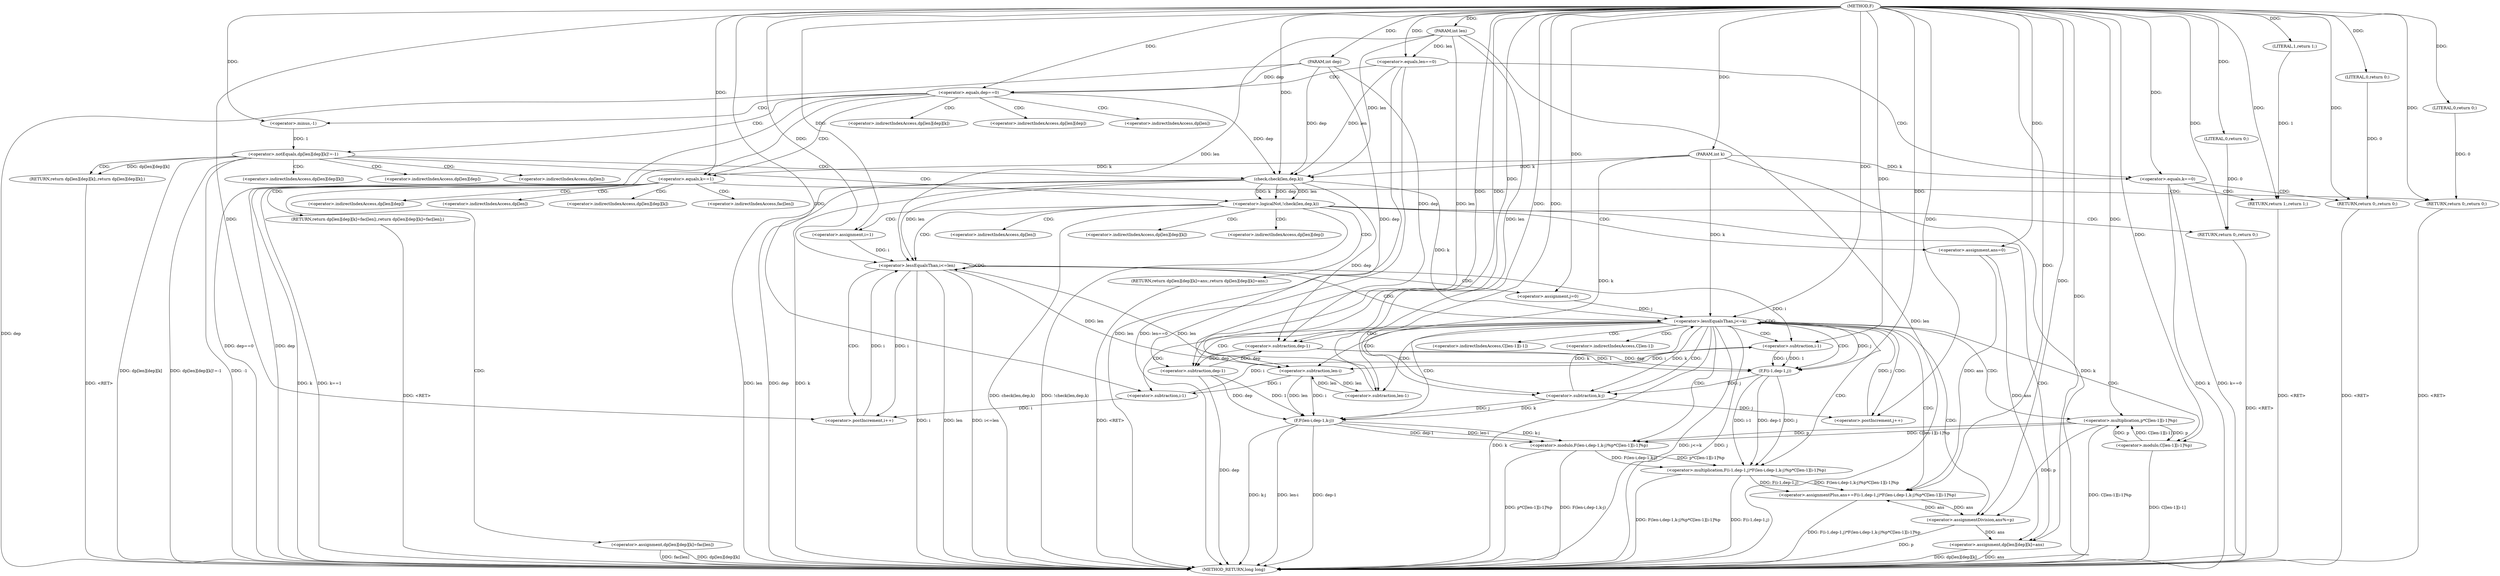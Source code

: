 digraph "F" {  
"1000137" [label = "(METHOD,F)" ]
"1000282" [label = "(METHOD_RETURN,long long)" ]
"1000138" [label = "(PARAM,int len)" ]
"1000139" [label = "(PARAM,int dep)" ]
"1000140" [label = "(PARAM,int k)" ]
"1000209" [label = "(<operator>.assignment,ans=0)" ]
"1000272" [label = "(RETURN,return dp[len][dep][k]=ans;,return dp[len][dep][k]=ans;)" ]
"1000143" [label = "(<operator>.equals,len==0)" ]
"1000157" [label = "(<operator>.equals,dep==0)" ]
"1000181" [label = "(<operator>.notEquals,dp[len][dep][k]!=-1)" ]
"1000201" [label = "(<operator>.logicalNot,!check(len,dep,k))" ]
"1000206" [label = "(RETURN,return 0;,return 0;)" ]
"1000214" [label = "(<operator>.assignment,i=1)" ]
"1000217" [label = "(<operator>.lessEqualsThan,i<=len)" ]
"1000220" [label = "(<operator>.postIncrement,i++)" ]
"1000273" [label = "(<operator>.assignment,dp[len][dep][k]=ans)" ]
"1000192" [label = "(RETURN,return dp[len][dep][k];,return dp[len][dep][k];)" ]
"1000207" [label = "(LITERAL,0,return 0;)" ]
"1000148" [label = "(<operator>.equals,k==0)" ]
"1000151" [label = "(RETURN,return 1;,return 1;)" ]
"1000162" [label = "(<operator>.equals,k==1)" ]
"1000165" [label = "(RETURN,return dp[len][dep][k]=fac[len];,return dp[len][dep][k]=fac[len];)" ]
"1000189" [label = "(<operator>.minus,-1)" ]
"1000202" [label = "(check,check(len,dep,k))" ]
"1000225" [label = "(<operator>.assignment,j=0)" ]
"1000228" [label = "(<operator>.lessEqualsThan,j<=k)" ]
"1000231" [label = "(<operator>.postIncrement,j++)" ]
"1000152" [label = "(LITERAL,1,return 1;)" ]
"1000154" [label = "(RETURN,return 0;,return 0;)" ]
"1000166" [label = "(<operator>.assignment,dp[len][dep][k]=fac[len])" ]
"1000178" [label = "(RETURN,return 0;,return 0;)" ]
"1000234" [label = "(<operator>.assignmentPlus,ans+=F(i-1,dep-1,j)*F(len-i,dep-1,k-j)%p*C[len-1][i-1]%p)" ]
"1000269" [label = "(<operator>.assignmentDivision,ans%=p)" ]
"1000155" [label = "(LITERAL,0,return 0;)" ]
"1000179" [label = "(LITERAL,0,return 0;)" ]
"1000236" [label = "(<operator>.multiplication,F(i-1,dep-1,j)*F(len-i,dep-1,k-j)%p*C[len-1][i-1]%p)" ]
"1000237" [label = "(F,F(i-1,dep-1,j))" ]
"1000245" [label = "(<operator>.modulo,F(len-i,dep-1,k-j)%p*C[len-1][i-1]%p)" ]
"1000238" [label = "(<operator>.subtraction,i-1)" ]
"1000241" [label = "(<operator>.subtraction,dep-1)" ]
"1000246" [label = "(F,F(len-i,dep-1,k-j))" ]
"1000256" [label = "(<operator>.multiplication,p*C[len-1][i-1]%p)" ]
"1000247" [label = "(<operator>.subtraction,len-i)" ]
"1000250" [label = "(<operator>.subtraction,dep-1)" ]
"1000253" [label = "(<operator>.subtraction,k-j)" ]
"1000258" [label = "(<operator>.modulo,C[len-1][i-1]%p)" ]
"1000265" [label = "(<operator>.subtraction,i-1)" ]
"1000262" [label = "(<operator>.subtraction,len-1)" ]
"1000182" [label = "(<operator>.indirectIndexAccess,dp[len][dep][k])" ]
"1000274" [label = "(<operator>.indirectIndexAccess,dp[len][dep][k])" ]
"1000183" [label = "(<operator>.indirectIndexAccess,dp[len][dep])" ]
"1000193" [label = "(<operator>.indirectIndexAccess,dp[len][dep][k])" ]
"1000275" [label = "(<operator>.indirectIndexAccess,dp[len][dep])" ]
"1000184" [label = "(<operator>.indirectIndexAccess,dp[len])" ]
"1000194" [label = "(<operator>.indirectIndexAccess,dp[len][dep])" ]
"1000276" [label = "(<operator>.indirectIndexAccess,dp[len])" ]
"1000167" [label = "(<operator>.indirectIndexAccess,dp[len][dep][k])" ]
"1000174" [label = "(<operator>.indirectIndexAccess,fac[len])" ]
"1000195" [label = "(<operator>.indirectIndexAccess,dp[len])" ]
"1000168" [label = "(<operator>.indirectIndexAccess,dp[len][dep])" ]
"1000169" [label = "(<operator>.indirectIndexAccess,dp[len])" ]
"1000259" [label = "(<operator>.indirectIndexAccess,C[len-1][i-1])" ]
"1000260" [label = "(<operator>.indirectIndexAccess,C[len-1])" ]
  "1000165" -> "1000282"  [ label = "DDG: <RET>"] 
  "1000206" -> "1000282"  [ label = "DDG: <RET>"] 
  "1000178" -> "1000282"  [ label = "DDG: <RET>"] 
  "1000138" -> "1000282"  [ label = "DDG: len"] 
  "1000139" -> "1000282"  [ label = "DDG: dep"] 
  "1000140" -> "1000282"  [ label = "DDG: k"] 
  "1000143" -> "1000282"  [ label = "DDG: len"] 
  "1000143" -> "1000282"  [ label = "DDG: len==0"] 
  "1000157" -> "1000282"  [ label = "DDG: dep"] 
  "1000157" -> "1000282"  [ label = "DDG: dep==0"] 
  "1000181" -> "1000282"  [ label = "DDG: dp[len][dep][k]"] 
  "1000181" -> "1000282"  [ label = "DDG: -1"] 
  "1000181" -> "1000282"  [ label = "DDG: dp[len][dep][k]!=-1"] 
  "1000202" -> "1000282"  [ label = "DDG: len"] 
  "1000202" -> "1000282"  [ label = "DDG: dep"] 
  "1000202" -> "1000282"  [ label = "DDG: k"] 
  "1000201" -> "1000282"  [ label = "DDG: check(len,dep,k)"] 
  "1000201" -> "1000282"  [ label = "DDG: !check(len,dep,k)"] 
  "1000217" -> "1000282"  [ label = "DDG: i"] 
  "1000217" -> "1000282"  [ label = "DDG: len"] 
  "1000217" -> "1000282"  [ label = "DDG: i<=len"] 
  "1000273" -> "1000282"  [ label = "DDG: dp[len][dep][k]"] 
  "1000273" -> "1000282"  [ label = "DDG: ans"] 
  "1000228" -> "1000282"  [ label = "DDG: j"] 
  "1000228" -> "1000282"  [ label = "DDG: k"] 
  "1000228" -> "1000282"  [ label = "DDG: j<=k"] 
  "1000236" -> "1000282"  [ label = "DDG: F(i-1,dep-1,j)"] 
  "1000246" -> "1000282"  [ label = "DDG: len-i"] 
  "1000250" -> "1000282"  [ label = "DDG: dep"] 
  "1000246" -> "1000282"  [ label = "DDG: dep-1"] 
  "1000246" -> "1000282"  [ label = "DDG: k-j"] 
  "1000245" -> "1000282"  [ label = "DDG: F(len-i,dep-1,k-j)"] 
  "1000258" -> "1000282"  [ label = "DDG: C[len-1][i-1]"] 
  "1000256" -> "1000282"  [ label = "DDG: C[len-1][i-1]%p"] 
  "1000245" -> "1000282"  [ label = "DDG: p*C[len-1][i-1]%p"] 
  "1000236" -> "1000282"  [ label = "DDG: F(len-i,dep-1,k-j)%p*C[len-1][i-1]%p"] 
  "1000234" -> "1000282"  [ label = "DDG: F(i-1,dep-1,j)*F(len-i,dep-1,k-j)%p*C[len-1][i-1]%p"] 
  "1000269" -> "1000282"  [ label = "DDG: p"] 
  "1000162" -> "1000282"  [ label = "DDG: k"] 
  "1000162" -> "1000282"  [ label = "DDG: k==1"] 
  "1000166" -> "1000282"  [ label = "DDG: dp[len][dep][k]"] 
  "1000166" -> "1000282"  [ label = "DDG: fac[len]"] 
  "1000148" -> "1000282"  [ label = "DDG: k"] 
  "1000148" -> "1000282"  [ label = "DDG: k==0"] 
  "1000151" -> "1000282"  [ label = "DDG: <RET>"] 
  "1000192" -> "1000282"  [ label = "DDG: <RET>"] 
  "1000272" -> "1000282"  [ label = "DDG: <RET>"] 
  "1000154" -> "1000282"  [ label = "DDG: <RET>"] 
  "1000137" -> "1000138"  [ label = "DDG: "] 
  "1000137" -> "1000139"  [ label = "DDG: "] 
  "1000137" -> "1000140"  [ label = "DDG: "] 
  "1000137" -> "1000209"  [ label = "DDG: "] 
  "1000207" -> "1000206"  [ label = "DDG: 0"] 
  "1000137" -> "1000206"  [ label = "DDG: "] 
  "1000137" -> "1000214"  [ label = "DDG: "] 
  "1000209" -> "1000273"  [ label = "DDG: ans"] 
  "1000269" -> "1000273"  [ label = "DDG: ans"] 
  "1000137" -> "1000273"  [ label = "DDG: "] 
  "1000138" -> "1000143"  [ label = "DDG: len"] 
  "1000137" -> "1000143"  [ label = "DDG: "] 
  "1000139" -> "1000157"  [ label = "DDG: dep"] 
  "1000137" -> "1000157"  [ label = "DDG: "] 
  "1000189" -> "1000181"  [ label = "DDG: 1"] 
  "1000181" -> "1000192"  [ label = "DDG: dp[len][dep][k]"] 
  "1000202" -> "1000201"  [ label = "DDG: len"] 
  "1000202" -> "1000201"  [ label = "DDG: k"] 
  "1000202" -> "1000201"  [ label = "DDG: dep"] 
  "1000137" -> "1000207"  [ label = "DDG: "] 
  "1000214" -> "1000217"  [ label = "DDG: i"] 
  "1000220" -> "1000217"  [ label = "DDG: i"] 
  "1000137" -> "1000217"  [ label = "DDG: "] 
  "1000202" -> "1000217"  [ label = "DDG: len"] 
  "1000262" -> "1000217"  [ label = "DDG: len"] 
  "1000138" -> "1000217"  [ label = "DDG: len"] 
  "1000217" -> "1000220"  [ label = "DDG: i"] 
  "1000265" -> "1000220"  [ label = "DDG: i"] 
  "1000137" -> "1000220"  [ label = "DDG: "] 
  "1000152" -> "1000151"  [ label = "DDG: 1"] 
  "1000137" -> "1000151"  [ label = "DDG: "] 
  "1000137" -> "1000189"  [ label = "DDG: "] 
  "1000143" -> "1000202"  [ label = "DDG: len"] 
  "1000138" -> "1000202"  [ label = "DDG: len"] 
  "1000137" -> "1000202"  [ label = "DDG: "] 
  "1000140" -> "1000202"  [ label = "DDG: k"] 
  "1000157" -> "1000202"  [ label = "DDG: dep"] 
  "1000139" -> "1000202"  [ label = "DDG: dep"] 
  "1000137" -> "1000225"  [ label = "DDG: "] 
  "1000140" -> "1000148"  [ label = "DDG: k"] 
  "1000137" -> "1000148"  [ label = "DDG: "] 
  "1000137" -> "1000152"  [ label = "DDG: "] 
  "1000155" -> "1000154"  [ label = "DDG: 0"] 
  "1000137" -> "1000154"  [ label = "DDG: "] 
  "1000140" -> "1000162"  [ label = "DDG: k"] 
  "1000137" -> "1000162"  [ label = "DDG: "] 
  "1000179" -> "1000178"  [ label = "DDG: 0"] 
  "1000137" -> "1000178"  [ label = "DDG: "] 
  "1000225" -> "1000228"  [ label = "DDG: j"] 
  "1000231" -> "1000228"  [ label = "DDG: j"] 
  "1000137" -> "1000228"  [ label = "DDG: "] 
  "1000202" -> "1000228"  [ label = "DDG: k"] 
  "1000253" -> "1000228"  [ label = "DDG: k"] 
  "1000140" -> "1000228"  [ label = "DDG: k"] 
  "1000253" -> "1000231"  [ label = "DDG: j"] 
  "1000137" -> "1000231"  [ label = "DDG: "] 
  "1000236" -> "1000234"  [ label = "DDG: F(len-i,dep-1,k-j)%p*C[len-1][i-1]%p"] 
  "1000236" -> "1000234"  [ label = "DDG: F(i-1,dep-1,j)"] 
  "1000256" -> "1000269"  [ label = "DDG: p"] 
  "1000137" -> "1000269"  [ label = "DDG: "] 
  "1000137" -> "1000155"  [ label = "DDG: "] 
  "1000137" -> "1000179"  [ label = "DDG: "] 
  "1000209" -> "1000234"  [ label = "DDG: ans"] 
  "1000269" -> "1000234"  [ label = "DDG: ans"] 
  "1000137" -> "1000234"  [ label = "DDG: "] 
  "1000234" -> "1000269"  [ label = "DDG: ans"] 
  "1000237" -> "1000236"  [ label = "DDG: j"] 
  "1000237" -> "1000236"  [ label = "DDG: i-1"] 
  "1000237" -> "1000236"  [ label = "DDG: dep-1"] 
  "1000245" -> "1000236"  [ label = "DDG: p*C[len-1][i-1]%p"] 
  "1000245" -> "1000236"  [ label = "DDG: F(len-i,dep-1,k-j)"] 
  "1000238" -> "1000237"  [ label = "DDG: i"] 
  "1000238" -> "1000237"  [ label = "DDG: 1"] 
  "1000228" -> "1000237"  [ label = "DDG: j"] 
  "1000137" -> "1000237"  [ label = "DDG: "] 
  "1000241" -> "1000237"  [ label = "DDG: 1"] 
  "1000241" -> "1000237"  [ label = "DDG: dep"] 
  "1000246" -> "1000245"  [ label = "DDG: len-i"] 
  "1000246" -> "1000245"  [ label = "DDG: k-j"] 
  "1000246" -> "1000245"  [ label = "DDG: dep-1"] 
  "1000256" -> "1000245"  [ label = "DDG: C[len-1][i-1]%p"] 
  "1000256" -> "1000245"  [ label = "DDG: p"] 
  "1000217" -> "1000238"  [ label = "DDG: i"] 
  "1000265" -> "1000238"  [ label = "DDG: i"] 
  "1000137" -> "1000238"  [ label = "DDG: "] 
  "1000202" -> "1000241"  [ label = "DDG: dep"] 
  "1000250" -> "1000241"  [ label = "DDG: dep"] 
  "1000139" -> "1000241"  [ label = "DDG: dep"] 
  "1000137" -> "1000241"  [ label = "DDG: "] 
  "1000247" -> "1000246"  [ label = "DDG: len"] 
  "1000247" -> "1000246"  [ label = "DDG: i"] 
  "1000253" -> "1000246"  [ label = "DDG: j"] 
  "1000253" -> "1000246"  [ label = "DDG: k"] 
  "1000250" -> "1000246"  [ label = "DDG: 1"] 
  "1000250" -> "1000246"  [ label = "DDG: dep"] 
  "1000258" -> "1000256"  [ label = "DDG: p"] 
  "1000137" -> "1000256"  [ label = "DDG: "] 
  "1000258" -> "1000256"  [ label = "DDG: C[len-1][i-1]"] 
  "1000217" -> "1000247"  [ label = "DDG: len"] 
  "1000262" -> "1000247"  [ label = "DDG: len"] 
  "1000138" -> "1000247"  [ label = "DDG: len"] 
  "1000137" -> "1000247"  [ label = "DDG: "] 
  "1000238" -> "1000247"  [ label = "DDG: i"] 
  "1000241" -> "1000250"  [ label = "DDG: dep"] 
  "1000139" -> "1000250"  [ label = "DDG: dep"] 
  "1000137" -> "1000250"  [ label = "DDG: "] 
  "1000228" -> "1000253"  [ label = "DDG: k"] 
  "1000140" -> "1000253"  [ label = "DDG: k"] 
  "1000137" -> "1000253"  [ label = "DDG: "] 
  "1000237" -> "1000253"  [ label = "DDG: j"] 
  "1000137" -> "1000258"  [ label = "DDG: "] 
  "1000256" -> "1000258"  [ label = "DDG: p"] 
  "1000247" -> "1000265"  [ label = "DDG: i"] 
  "1000137" -> "1000265"  [ label = "DDG: "] 
  "1000247" -> "1000262"  [ label = "DDG: len"] 
  "1000138" -> "1000262"  [ label = "DDG: len"] 
  "1000137" -> "1000262"  [ label = "DDG: "] 
  "1000143" -> "1000148"  [ label = "CDG: "] 
  "1000143" -> "1000157"  [ label = "CDG: "] 
  "1000157" -> "1000182"  [ label = "CDG: "] 
  "1000157" -> "1000183"  [ label = "CDG: "] 
  "1000157" -> "1000189"  [ label = "CDG: "] 
  "1000157" -> "1000184"  [ label = "CDG: "] 
  "1000157" -> "1000162"  [ label = "CDG: "] 
  "1000157" -> "1000181"  [ label = "CDG: "] 
  "1000181" -> "1000201"  [ label = "CDG: "] 
  "1000181" -> "1000194"  [ label = "CDG: "] 
  "1000181" -> "1000192"  [ label = "CDG: "] 
  "1000181" -> "1000195"  [ label = "CDG: "] 
  "1000181" -> "1000202"  [ label = "CDG: "] 
  "1000181" -> "1000193"  [ label = "CDG: "] 
  "1000201" -> "1000276"  [ label = "CDG: "] 
  "1000201" -> "1000274"  [ label = "CDG: "] 
  "1000201" -> "1000206"  [ label = "CDG: "] 
  "1000201" -> "1000214"  [ label = "CDG: "] 
  "1000201" -> "1000217"  [ label = "CDG: "] 
  "1000201" -> "1000273"  [ label = "CDG: "] 
  "1000201" -> "1000272"  [ label = "CDG: "] 
  "1000201" -> "1000209"  [ label = "CDG: "] 
  "1000201" -> "1000275"  [ label = "CDG: "] 
  "1000217" -> "1000220"  [ label = "CDG: "] 
  "1000217" -> "1000217"  [ label = "CDG: "] 
  "1000217" -> "1000225"  [ label = "CDG: "] 
  "1000217" -> "1000228"  [ label = "CDG: "] 
  "1000148" -> "1000154"  [ label = "CDG: "] 
  "1000148" -> "1000151"  [ label = "CDG: "] 
  "1000162" -> "1000174"  [ label = "CDG: "] 
  "1000162" -> "1000166"  [ label = "CDG: "] 
  "1000162" -> "1000165"  [ label = "CDG: "] 
  "1000162" -> "1000167"  [ label = "CDG: "] 
  "1000162" -> "1000169"  [ label = "CDG: "] 
  "1000162" -> "1000168"  [ label = "CDG: "] 
  "1000162" -> "1000178"  [ label = "CDG: "] 
  "1000228" -> "1000258"  [ label = "CDG: "] 
  "1000228" -> "1000238"  [ label = "CDG: "] 
  "1000228" -> "1000260"  [ label = "CDG: "] 
  "1000228" -> "1000259"  [ label = "CDG: "] 
  "1000228" -> "1000236"  [ label = "CDG: "] 
  "1000228" -> "1000269"  [ label = "CDG: "] 
  "1000228" -> "1000250"  [ label = "CDG: "] 
  "1000228" -> "1000245"  [ label = "CDG: "] 
  "1000228" -> "1000247"  [ label = "CDG: "] 
  "1000228" -> "1000246"  [ label = "CDG: "] 
  "1000228" -> "1000265"  [ label = "CDG: "] 
  "1000228" -> "1000262"  [ label = "CDG: "] 
  "1000228" -> "1000234"  [ label = "CDG: "] 
  "1000228" -> "1000253"  [ label = "CDG: "] 
  "1000228" -> "1000237"  [ label = "CDG: "] 
  "1000228" -> "1000231"  [ label = "CDG: "] 
  "1000228" -> "1000241"  [ label = "CDG: "] 
  "1000228" -> "1000256"  [ label = "CDG: "] 
  "1000228" -> "1000228"  [ label = "CDG: "] 
}
